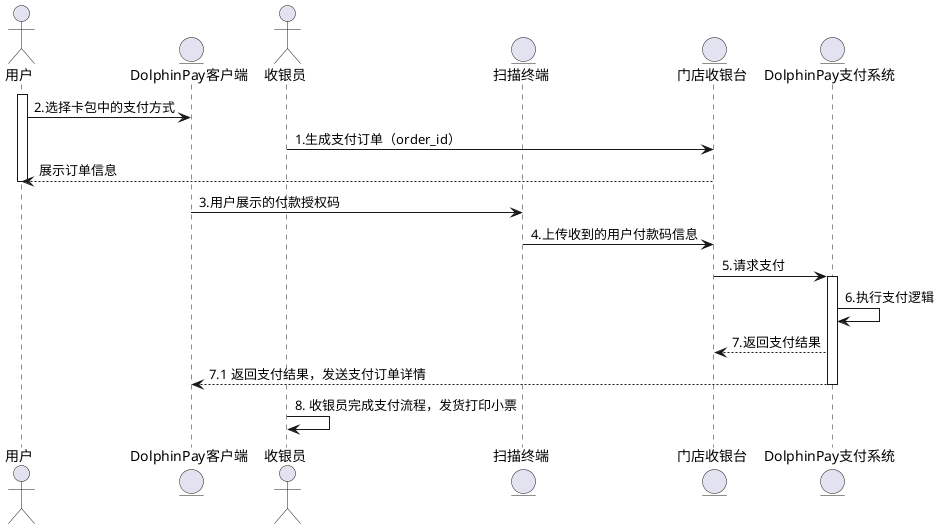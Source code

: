 @startuml
actor       用户          as USER
entity      DolphinPay客户端    as APP
actor       收银员         as CASHIER
entity      扫描终端       as SCAN
entity      门店收银台       as CHECKOUT
entity      DolphinPay支付系统       as PAY

activate USER
USER -> APP : 2.选择卡包中的支付方式
CASHIER -> CHECKOUT:1.生成支付订单（order_id）
CHECKOUT --> USER: 展示订单信息
deactivate USER
APP -> SCAN: 3.用户展示的付款授权码
SCAN -> CHECKOUT: 4.上传收到的用户付款码信息
CHECKOUT -> PAY: 5.请求支付
activate PAY
PAY->PAY: 6.执行支付逻辑
PAY --> CHECKOUT: 7.返回支付结果
PAY --> APP: 7.1 返回支付结果，发送支付订单详情
deactivate PAY
CASHIER ->CASHIER: 8. 收银员完成支付流程，发货打印小票
@enduml